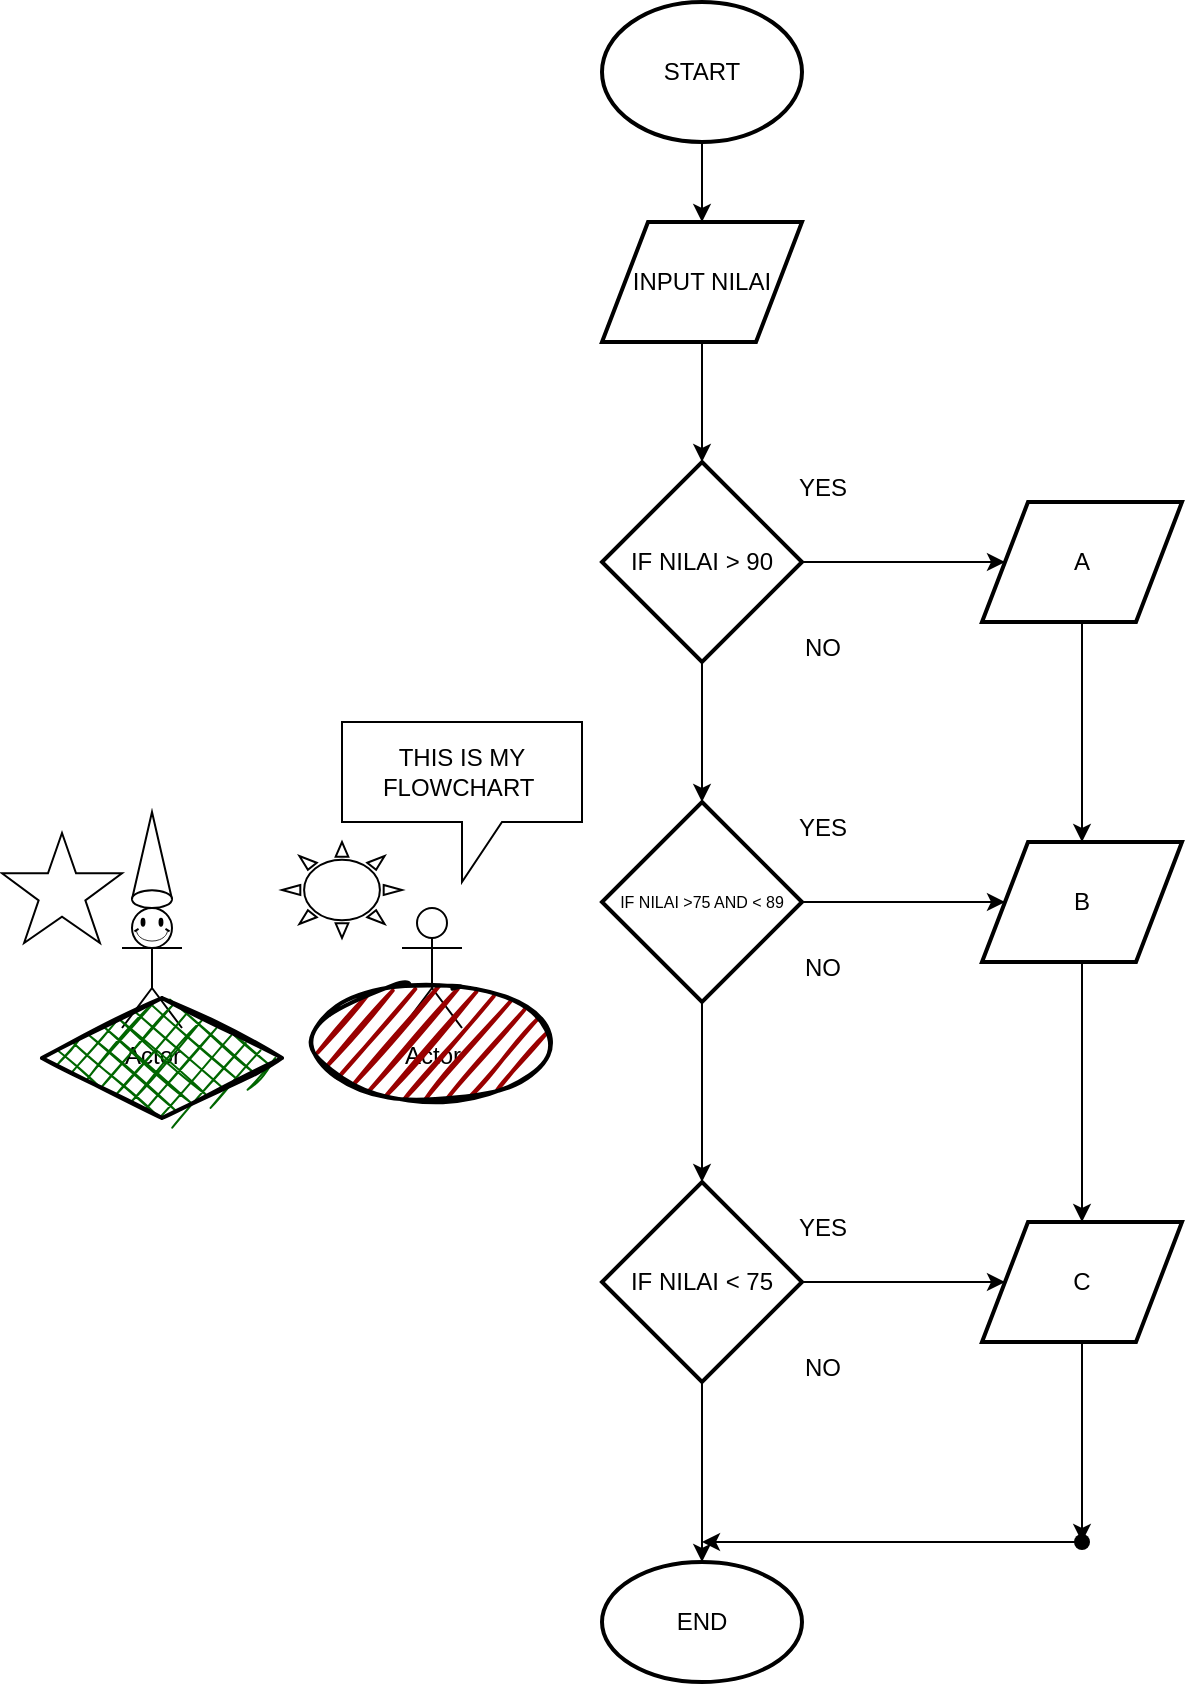 <mxfile version="21.7.2" type="device">
  <diagram name="Page-1" id="agQErlFYgJaacKDEuBH9">
    <mxGraphModel dx="1000" dy="516" grid="1" gridSize="10" guides="1" tooltips="1" connect="1" arrows="1" fold="1" page="1" pageScale="1" pageWidth="850" pageHeight="1100" math="0" shadow="0">
      <root>
        <mxCell id="0" />
        <mxCell id="1" parent="0" />
        <mxCell id="QmyyMq0J052jUOqY0bEI-6" style="edgeStyle=orthogonalEdgeStyle;rounded=0;orthogonalLoop=1;jettySize=auto;html=1;entryX=0.5;entryY=0;entryDx=0;entryDy=0;" edge="1" parent="1" source="QmyyMq0J052jUOqY0bEI-1" target="QmyyMq0J052jUOqY0bEI-2">
          <mxGeometry relative="1" as="geometry" />
        </mxCell>
        <mxCell id="QmyyMq0J052jUOqY0bEI-1" value="START" style="strokeWidth=2;html=1;shape=mxgraph.flowchart.start_1;whiteSpace=wrap;" vertex="1" parent="1">
          <mxGeometry x="350" y="10" width="100" height="70" as="geometry" />
        </mxCell>
        <mxCell id="QmyyMq0J052jUOqY0bEI-12" style="edgeStyle=orthogonalEdgeStyle;rounded=0;orthogonalLoop=1;jettySize=auto;html=1;entryX=0.5;entryY=0;entryDx=0;entryDy=0;entryPerimeter=0;" edge="1" parent="1" source="QmyyMq0J052jUOqY0bEI-2" target="QmyyMq0J052jUOqY0bEI-11">
          <mxGeometry relative="1" as="geometry" />
        </mxCell>
        <mxCell id="QmyyMq0J052jUOqY0bEI-2" value="INPUT NILAI" style="shape=parallelogram;html=1;strokeWidth=2;perimeter=parallelogramPerimeter;whiteSpace=wrap;rounded=1;arcSize=0;size=0.23;" vertex="1" parent="1">
          <mxGeometry x="350" y="120" width="100" height="60" as="geometry" />
        </mxCell>
        <mxCell id="QmyyMq0J052jUOqY0bEI-14" style="edgeStyle=orthogonalEdgeStyle;rounded=0;orthogonalLoop=1;jettySize=auto;html=1;entryX=0.5;entryY=0;entryDx=0;entryDy=0;entryPerimeter=0;" edge="1" parent="1" source="QmyyMq0J052jUOqY0bEI-11" target="QmyyMq0J052jUOqY0bEI-13">
          <mxGeometry relative="1" as="geometry" />
        </mxCell>
        <mxCell id="QmyyMq0J052jUOqY0bEI-20" style="edgeStyle=orthogonalEdgeStyle;rounded=0;orthogonalLoop=1;jettySize=auto;html=1;entryX=0;entryY=0.5;entryDx=0;entryDy=0;" edge="1" parent="1" source="QmyyMq0J052jUOqY0bEI-11" target="QmyyMq0J052jUOqY0bEI-17">
          <mxGeometry relative="1" as="geometry" />
        </mxCell>
        <mxCell id="QmyyMq0J052jUOqY0bEI-11" value="IF NILAI &amp;gt; 90" style="strokeWidth=2;html=1;shape=mxgraph.flowchart.decision;whiteSpace=wrap;" vertex="1" parent="1">
          <mxGeometry x="350" y="240" width="100" height="100" as="geometry" />
        </mxCell>
        <mxCell id="QmyyMq0J052jUOqY0bEI-16" style="edgeStyle=orthogonalEdgeStyle;rounded=0;orthogonalLoop=1;jettySize=auto;html=1;entryX=0.5;entryY=0;entryDx=0;entryDy=0;entryPerimeter=0;" edge="1" parent="1" source="QmyyMq0J052jUOqY0bEI-13" target="QmyyMq0J052jUOqY0bEI-15">
          <mxGeometry relative="1" as="geometry" />
        </mxCell>
        <mxCell id="QmyyMq0J052jUOqY0bEI-22" style="edgeStyle=orthogonalEdgeStyle;rounded=0;orthogonalLoop=1;jettySize=auto;html=1;" edge="1" parent="1" source="QmyyMq0J052jUOqY0bEI-13" target="QmyyMq0J052jUOqY0bEI-21">
          <mxGeometry relative="1" as="geometry" />
        </mxCell>
        <mxCell id="QmyyMq0J052jUOqY0bEI-13" value="IF NILAI &amp;gt;75 AND &amp;lt; 89" style="strokeWidth=2;html=1;shape=mxgraph.flowchart.decision;whiteSpace=wrap;fontSize=8;" vertex="1" parent="1">
          <mxGeometry x="350" y="410" width="100" height="100" as="geometry" />
        </mxCell>
        <mxCell id="QmyyMq0J052jUOqY0bEI-54" style="edgeStyle=orthogonalEdgeStyle;rounded=0;orthogonalLoop=1;jettySize=auto;html=1;" edge="1" parent="1" source="QmyyMq0J052jUOqY0bEI-15" target="QmyyMq0J052jUOqY0bEI-23">
          <mxGeometry relative="1" as="geometry" />
        </mxCell>
        <mxCell id="QmyyMq0J052jUOqY0bEI-60" style="edgeStyle=orthogonalEdgeStyle;rounded=0;orthogonalLoop=1;jettySize=auto;html=1;entryX=0.5;entryY=0;entryDx=0;entryDy=0;entryPerimeter=0;" edge="1" parent="1" source="QmyyMq0J052jUOqY0bEI-15" target="QmyyMq0J052jUOqY0bEI-27">
          <mxGeometry relative="1" as="geometry" />
        </mxCell>
        <mxCell id="QmyyMq0J052jUOqY0bEI-15" value="IF NILAI &amp;lt; 75" style="strokeWidth=2;html=1;shape=mxgraph.flowchart.decision;whiteSpace=wrap;" vertex="1" parent="1">
          <mxGeometry x="350" y="600" width="100" height="100" as="geometry" />
        </mxCell>
        <mxCell id="QmyyMq0J052jUOqY0bEI-52" style="edgeStyle=orthogonalEdgeStyle;rounded=0;orthogonalLoop=1;jettySize=auto;html=1;entryX=0.5;entryY=0;entryDx=0;entryDy=0;" edge="1" parent="1" source="QmyyMq0J052jUOqY0bEI-17" target="QmyyMq0J052jUOqY0bEI-21">
          <mxGeometry relative="1" as="geometry" />
        </mxCell>
        <mxCell id="QmyyMq0J052jUOqY0bEI-17" value="A" style="shape=parallelogram;html=1;strokeWidth=2;perimeter=parallelogramPerimeter;whiteSpace=wrap;rounded=1;arcSize=0;size=0.23;" vertex="1" parent="1">
          <mxGeometry x="540" y="260" width="100" height="60" as="geometry" />
        </mxCell>
        <mxCell id="QmyyMq0J052jUOqY0bEI-53" style="edgeStyle=orthogonalEdgeStyle;rounded=0;orthogonalLoop=1;jettySize=auto;html=1;entryX=0.5;entryY=0;entryDx=0;entryDy=0;" edge="1" parent="1" source="QmyyMq0J052jUOqY0bEI-21" target="QmyyMq0J052jUOqY0bEI-23">
          <mxGeometry relative="1" as="geometry" />
        </mxCell>
        <mxCell id="QmyyMq0J052jUOqY0bEI-21" value="B" style="shape=parallelogram;html=1;strokeWidth=2;perimeter=parallelogramPerimeter;whiteSpace=wrap;rounded=1;arcSize=0;size=0.23;" vertex="1" parent="1">
          <mxGeometry x="540" y="430" width="100" height="60" as="geometry" />
        </mxCell>
        <mxCell id="QmyyMq0J052jUOqY0bEI-62" value="" style="edgeStyle=orthogonalEdgeStyle;rounded=0;orthogonalLoop=1;jettySize=auto;html=1;" edge="1" parent="1" source="QmyyMq0J052jUOqY0bEI-23" target="QmyyMq0J052jUOqY0bEI-61">
          <mxGeometry relative="1" as="geometry" />
        </mxCell>
        <mxCell id="QmyyMq0J052jUOqY0bEI-23" value="C" style="shape=parallelogram;html=1;strokeWidth=2;perimeter=parallelogramPerimeter;whiteSpace=wrap;rounded=1;arcSize=0;size=0.23;" vertex="1" parent="1">
          <mxGeometry x="540" y="620" width="100" height="60" as="geometry" />
        </mxCell>
        <mxCell id="QmyyMq0J052jUOqY0bEI-27" value="END" style="strokeWidth=2;html=1;shape=mxgraph.flowchart.start_1;whiteSpace=wrap;" vertex="1" parent="1">
          <mxGeometry x="350" y="790" width="100" height="60" as="geometry" />
        </mxCell>
        <mxCell id="QmyyMq0J052jUOqY0bEI-45" value="YES" style="text;html=1;align=center;verticalAlign=middle;resizable=0;points=[];autosize=1;strokeColor=none;fillColor=none;" vertex="1" parent="1">
          <mxGeometry x="435" y="238" width="50" height="30" as="geometry" />
        </mxCell>
        <mxCell id="QmyyMq0J052jUOqY0bEI-46" value="NO" style="text;html=1;align=center;verticalAlign=middle;resizable=0;points=[];autosize=1;strokeColor=none;fillColor=none;" vertex="1" parent="1">
          <mxGeometry x="440" y="318" width="40" height="30" as="geometry" />
        </mxCell>
        <mxCell id="QmyyMq0J052jUOqY0bEI-47" value="YES" style="text;html=1;align=center;verticalAlign=middle;resizable=0;points=[];autosize=1;strokeColor=none;fillColor=none;" vertex="1" parent="1">
          <mxGeometry x="435" y="408" width="50" height="30" as="geometry" />
        </mxCell>
        <mxCell id="QmyyMq0J052jUOqY0bEI-48" value="NO" style="text;html=1;align=center;verticalAlign=middle;resizable=0;points=[];autosize=1;strokeColor=none;fillColor=none;" vertex="1" parent="1">
          <mxGeometry x="440" y="478" width="40" height="30" as="geometry" />
        </mxCell>
        <mxCell id="QmyyMq0J052jUOqY0bEI-49" value="YES" style="text;html=1;align=center;verticalAlign=middle;resizable=0;points=[];autosize=1;strokeColor=none;fillColor=none;" vertex="1" parent="1">
          <mxGeometry x="435" y="608" width="50" height="30" as="geometry" />
        </mxCell>
        <mxCell id="QmyyMq0J052jUOqY0bEI-50" value="NO" style="text;html=1;align=center;verticalAlign=middle;resizable=0;points=[];autosize=1;strokeColor=none;fillColor=none;" vertex="1" parent="1">
          <mxGeometry x="440" y="678" width="40" height="30" as="geometry" />
        </mxCell>
        <mxCell id="QmyyMq0J052jUOqY0bEI-63" style="edgeStyle=orthogonalEdgeStyle;rounded=0;orthogonalLoop=1;jettySize=auto;html=1;" edge="1" parent="1" source="QmyyMq0J052jUOqY0bEI-61">
          <mxGeometry relative="1" as="geometry">
            <mxPoint x="400" y="780" as="targetPoint" />
          </mxGeometry>
        </mxCell>
        <mxCell id="QmyyMq0J052jUOqY0bEI-61" value="" style="shape=waypoint;sketch=0;size=6;pointerEvents=1;points=[];fillColor=default;resizable=0;rotatable=0;perimeter=centerPerimeter;snapToPoint=1;strokeWidth=2;rounded=1;arcSize=0;" vertex="1" parent="1">
          <mxGeometry x="580" y="770" width="20" height="20" as="geometry" />
        </mxCell>
        <mxCell id="QmyyMq0J052jUOqY0bEI-64" value="Actor" style="shape=umlActor;verticalLabelPosition=bottom;verticalAlign=top;html=1;outlineConnect=0;" vertex="1" parent="1">
          <mxGeometry x="250" y="463" width="30" height="60" as="geometry" />
        </mxCell>
        <mxCell id="QmyyMq0J052jUOqY0bEI-66" value="THIS IS MY FLOWCHART&amp;nbsp;" style="shape=callout;whiteSpace=wrap;html=1;perimeter=calloutPerimeter;" vertex="1" parent="1">
          <mxGeometry x="220" y="370" width="120" height="80" as="geometry" />
        </mxCell>
        <mxCell id="QmyyMq0J052jUOqY0bEI-68" value="" style="ellipse;whiteSpace=wrap;html=1;strokeWidth=2;fillWeight=2;hachureGap=8;fillColor=#990000;fillStyle=dots;sketch=1;" vertex="1" parent="1">
          <mxGeometry x="205" y="500" width="120" height="60" as="geometry" />
        </mxCell>
        <mxCell id="QmyyMq0J052jUOqY0bEI-69" value="" style="verticalLabelPosition=bottom;verticalAlign=top;html=1;shape=mxgraph.basic.sun" vertex="1" parent="1">
          <mxGeometry x="190" y="430" width="60" height="48" as="geometry" />
        </mxCell>
        <mxCell id="QmyyMq0J052jUOqY0bEI-70" value="Actor" style="shape=umlActor;verticalLabelPosition=bottom;verticalAlign=top;html=1;" vertex="1" parent="1">
          <mxGeometry x="110" y="463" width="30" height="60" as="geometry" />
        </mxCell>
        <mxCell id="QmyyMq0J052jUOqY0bEI-71" value="" style="verticalLabelPosition=bottom;verticalAlign=top;html=1;shape=mxgraph.basic.cone" vertex="1" parent="1">
          <mxGeometry x="115" y="415" width="20" height="48" as="geometry" />
        </mxCell>
        <mxCell id="QmyyMq0J052jUOqY0bEI-72" value="" style="verticalLabelPosition=bottom;verticalAlign=top;html=1;shape=mxgraph.basic.smiley" vertex="1" parent="1">
          <mxGeometry x="115" y="463" width="20" height="20" as="geometry" />
        </mxCell>
        <mxCell id="QmyyMq0J052jUOqY0bEI-73" value="" style="rhombus;whiteSpace=wrap;html=1;strokeWidth=2;fillWeight=-1;hachureGap=8;fillStyle=cross-hatch;fillColor=#006600;sketch=1;" vertex="1" parent="1">
          <mxGeometry x="70" y="508" width="120" height="60" as="geometry" />
        </mxCell>
        <mxCell id="QmyyMq0J052jUOqY0bEI-74" value="" style="verticalLabelPosition=bottom;verticalAlign=top;html=1;shape=mxgraph.basic.star" vertex="1" parent="1">
          <mxGeometry x="50" y="425.5" width="60" height="55" as="geometry" />
        </mxCell>
      </root>
    </mxGraphModel>
  </diagram>
</mxfile>
